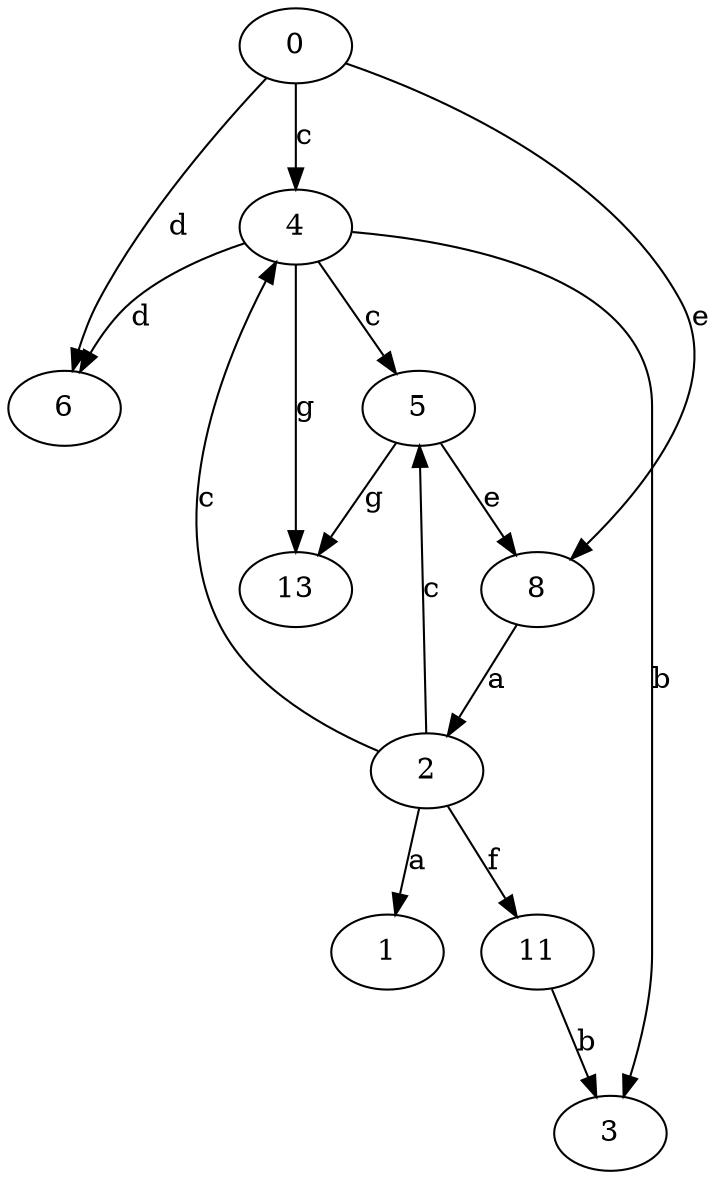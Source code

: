 strict digraph  {
0;
1;
2;
3;
4;
5;
6;
8;
11;
13;
0 -> 4  [label=c];
0 -> 6  [label=d];
0 -> 8  [label=e];
2 -> 1  [label=a];
2 -> 4  [label=c];
2 -> 5  [label=c];
2 -> 11  [label=f];
4 -> 3  [label=b];
4 -> 5  [label=c];
4 -> 6  [label=d];
4 -> 13  [label=g];
5 -> 8  [label=e];
5 -> 13  [label=g];
8 -> 2  [label=a];
11 -> 3  [label=b];
}
